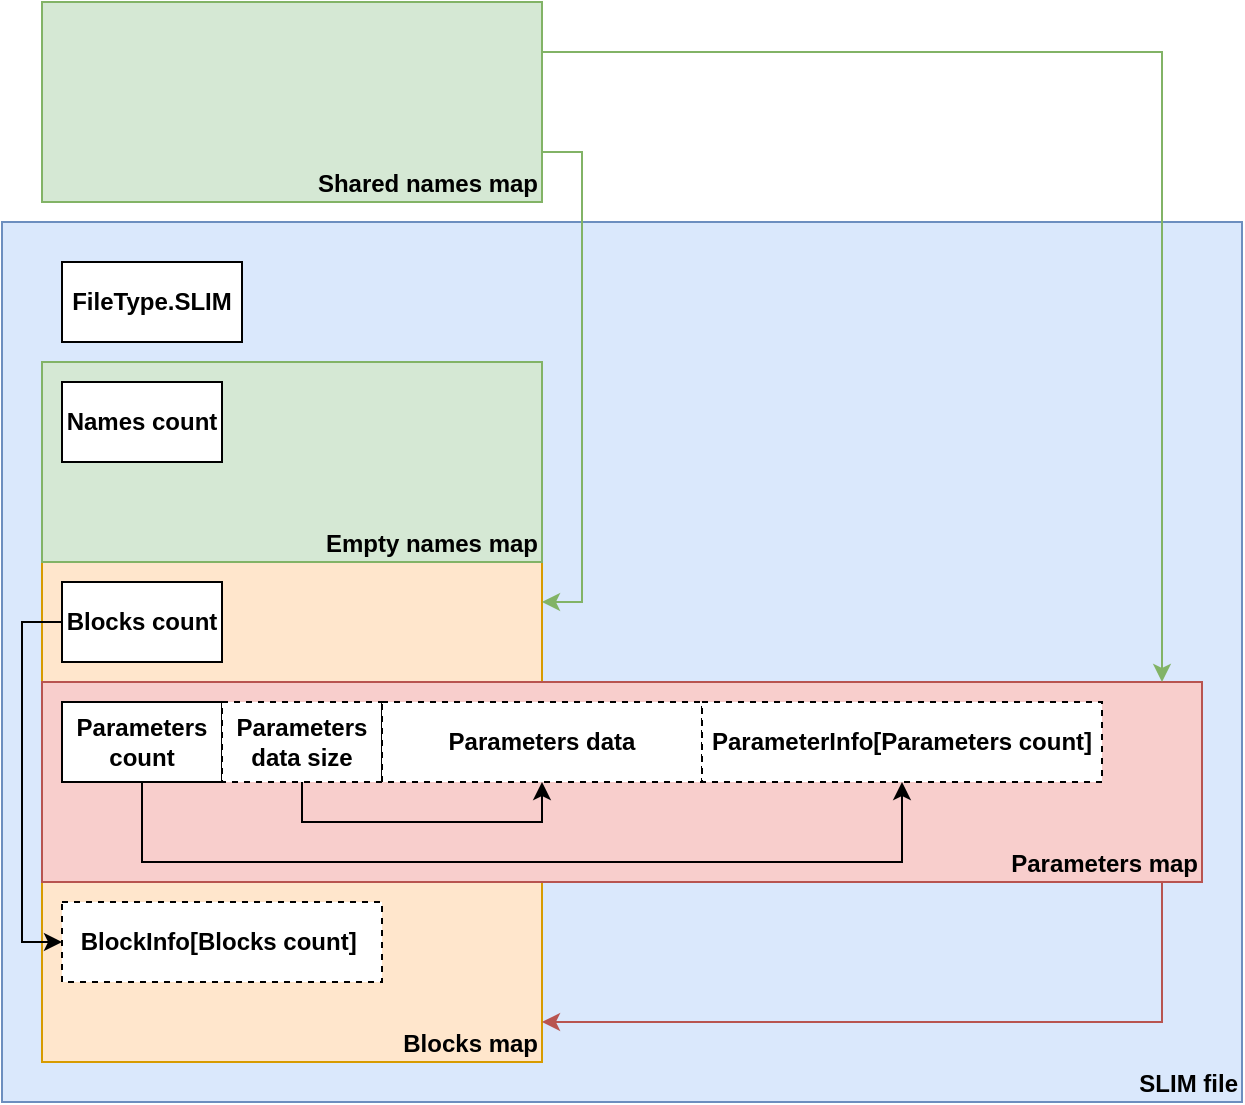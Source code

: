 <mxfile version="19.0.3" type="device"><diagram id="MsKBmGU3AtIa5EqhmLW4" name="Page-1"><mxGraphModel dx="958" dy="576" grid="1" gridSize="10" guides="1" tooltips="1" connect="1" arrows="1" fold="1" page="1" pageScale="1" pageWidth="1600" pageHeight="900" math="0" shadow="0"><root><mxCell id="0"/><mxCell id="1" parent="0"/><mxCell id="3WC0Gb7TvS2xMiX2la-s-1" value="SLIM file" style="rounded=0;whiteSpace=wrap;html=1;fillColor=#dae8fc;strokeColor=#6c8ebf;fontStyle=1;align=right;verticalAlign=bottom;glass=0;fillOpacity=100;strokeOpacity=100;connectable=0;" vertex="1" parent="1"><mxGeometry x="40" y="240" width="620" height="440" as="geometry"/></mxCell><mxCell id="3WC0Gb7TvS2xMiX2la-s-2" value="Blocks map" style="rounded=0;whiteSpace=wrap;html=1;fillColor=#ffe6cc;strokeColor=#d79b00;fontStyle=1;align=right;verticalAlign=bottom;connectable=0;" vertex="1" parent="1"><mxGeometry x="60" y="410" width="250" height="250" as="geometry"/></mxCell><mxCell id="3WC0Gb7TvS2xMiX2la-s-3" value="Parameters map" style="rounded=0;whiteSpace=wrap;html=1;fillColor=#f8cecc;strokeColor=#b85450;fontStyle=1;align=right;verticalAlign=bottom;connectable=0;" vertex="1" parent="1"><mxGeometry x="60" y="470" width="580" height="100" as="geometry"/></mxCell><mxCell id="3WC0Gb7TvS2xMiX2la-s-4" value="&lt;b&gt;Empty names map&lt;/b&gt;" style="rounded=0;whiteSpace=wrap;html=1;fillColor=#d5e8d4;strokeColor=#82b366;align=right;verticalAlign=bottom;" vertex="1" parent="1"><mxGeometry x="60" y="310" width="250" height="100" as="geometry"/></mxCell><mxCell id="3WC0Gb7TvS2xMiX2la-s-5" value="&lt;b&gt;FileType.SLIM&lt;/b&gt;" style="whiteSpace=wrap;html=1;align=center;" vertex="1" parent="1"><mxGeometry x="70" y="260" width="90" height="40" as="geometry"/></mxCell><mxCell id="3WC0Gb7TvS2xMiX2la-s-6" value="&lt;b&gt;Names count&lt;/b&gt;" style="whiteSpace=wrap;html=1;align=center;" vertex="1" parent="1"><mxGeometry x="70" y="320" width="80" height="40" as="geometry"/></mxCell><mxCell id="3WC0Gb7TvS2xMiX2la-s-9" value="&lt;b&gt;Blocks count&lt;/b&gt;" style="whiteSpace=wrap;html=1;align=center;" vertex="1" parent="1"><mxGeometry x="70" y="420" width="80" height="40" as="geometry"/></mxCell><mxCell id="3WC0Gb7TvS2xMiX2la-s-10" value="&lt;b&gt;Parameters count&lt;/b&gt;" style="whiteSpace=wrap;html=1;align=center;" vertex="1" parent="1"><mxGeometry x="70" y="480" width="80" height="40" as="geometry"/></mxCell><mxCell id="3WC0Gb7TvS2xMiX2la-s-11" value="&lt;b&gt;Parameters data size&lt;/b&gt;" style="whiteSpace=wrap;html=1;align=center;dashed=1;" vertex="1" parent="1"><mxGeometry x="150" y="480" width="80" height="40" as="geometry"/></mxCell><mxCell id="3WC0Gb7TvS2xMiX2la-s-12" value="&lt;b&gt;Parameters data&lt;/b&gt;" style="whiteSpace=wrap;html=1;align=center;dashed=1;" vertex="1" parent="1"><mxGeometry x="230" y="480" width="160" height="40" as="geometry"/></mxCell><mxCell id="3WC0Gb7TvS2xMiX2la-s-13" value="&lt;b&gt;ParameterInfo[Parameters count]&lt;/b&gt;" style="whiteSpace=wrap;html=1;align=center;dashed=1;" vertex="1" parent="1"><mxGeometry x="390" y="480" width="200" height="40" as="geometry"/></mxCell><mxCell id="3WC0Gb7TvS2xMiX2la-s-14" value="&lt;b&gt;BlockInfo[Blocks count]&amp;nbsp;&lt;/b&gt;" style="whiteSpace=wrap;html=1;align=center;dashed=1;" vertex="1" parent="1"><mxGeometry x="70" y="580" width="160" height="40" as="geometry"/></mxCell><mxCell id="3WC0Gb7TvS2xMiX2la-s-15" value="" style="endArrow=classic;html=1;rounded=0;entryX=0;entryY=0.5;entryDx=0;entryDy=0;exitX=0;exitY=0.5;exitDx=0;exitDy=0;" edge="1" parent="1" source="3WC0Gb7TvS2xMiX2la-s-9" target="3WC0Gb7TvS2xMiX2la-s-14"><mxGeometry width="50" height="50" relative="1" as="geometry"><mxPoint x="50" y="500" as="sourcePoint"/><mxPoint x="50" y="660" as="targetPoint"/><Array as="points"><mxPoint x="50" y="440"/><mxPoint x="50" y="600"/></Array></mxGeometry></mxCell><mxCell id="3WC0Gb7TvS2xMiX2la-s-16" value="" style="endArrow=classic;html=1;rounded=0;exitX=0.5;exitY=1;exitDx=0;exitDy=0;entryX=0.5;entryY=1;entryDx=0;entryDy=0;" edge="1" parent="1" source="3WC0Gb7TvS2xMiX2la-s-11" target="3WC0Gb7TvS2xMiX2la-s-12"><mxGeometry width="50" height="50" relative="1" as="geometry"><mxPoint x="180" y="540" as="sourcePoint"/><mxPoint x="330" y="560" as="targetPoint"/><Array as="points"><mxPoint x="190" y="540"/><mxPoint x="310" y="540"/></Array></mxGeometry></mxCell><mxCell id="3WC0Gb7TvS2xMiX2la-s-17" value="" style="endArrow=classic;html=1;rounded=0;entryX=0.5;entryY=1;entryDx=0;entryDy=0;exitX=0.5;exitY=1;exitDx=0;exitDy=0;" edge="1" parent="1" source="3WC0Gb7TvS2xMiX2la-s-10" target="3WC0Gb7TvS2xMiX2la-s-13"><mxGeometry width="50" height="50" relative="1" as="geometry"><mxPoint x="130" y="590" as="sourcePoint"/><mxPoint x="430" y="580" as="targetPoint"/><Array as="points"><mxPoint x="110" y="560"/><mxPoint x="490" y="560"/></Array></mxGeometry></mxCell><mxCell id="3WC0Gb7TvS2xMiX2la-s-22" value="" style="endArrow=classic;html=1;rounded=0;fillColor=#f8cecc;strokeColor=#b85450;" edge="1" parent="1"><mxGeometry width="50" height="50" relative="1" as="geometry"><mxPoint x="620" y="570" as="sourcePoint"/><mxPoint x="310" y="640" as="targetPoint"/><Array as="points"><mxPoint x="620" y="640"/></Array></mxGeometry></mxCell><mxCell id="3WC0Gb7TvS2xMiX2la-s-23" value="&lt;b&gt;Shared names map&lt;/b&gt;" style="rounded=0;whiteSpace=wrap;html=1;fillColor=#d5e8d4;strokeColor=#82b366;align=right;verticalAlign=bottom;" vertex="1" parent="1"><mxGeometry x="60" y="130" width="250" height="100" as="geometry"/></mxCell><mxCell id="3WC0Gb7TvS2xMiX2la-s-24" value="" style="endArrow=classic;html=1;rounded=0;exitX=1;exitY=0.25;exitDx=0;exitDy=0;fillColor=#d5e8d4;strokeColor=#82b366;" edge="1" parent="1" source="3WC0Gb7TvS2xMiX2la-s-23"><mxGeometry width="50" height="50" relative="1" as="geometry"><mxPoint x="390" y="190" as="sourcePoint"/><mxPoint x="620" y="470" as="targetPoint"/><Array as="points"><mxPoint x="330" y="155"/><mxPoint x="620" y="155"/></Array></mxGeometry></mxCell><mxCell id="3WC0Gb7TvS2xMiX2la-s-25" value="" style="endArrow=classic;html=1;rounded=0;exitX=1;exitY=0.75;exitDx=0;exitDy=0;fillColor=#d5e8d4;strokeColor=#82b366;" edge="1" parent="1" source="3WC0Gb7TvS2xMiX2la-s-23"><mxGeometry width="50" height="50" relative="1" as="geometry"><mxPoint x="360" y="230" as="sourcePoint"/><mxPoint x="310" y="430" as="targetPoint"/><Array as="points"><mxPoint x="330" y="205"/><mxPoint x="330" y="430"/></Array></mxGeometry></mxCell></root></mxGraphModel></diagram></mxfile>
